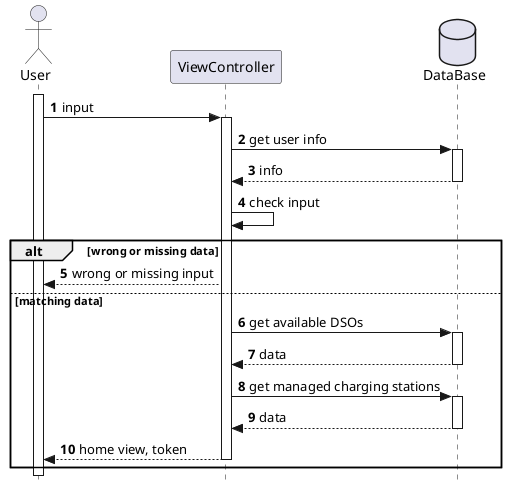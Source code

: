 @startuml login

skinparam style strictuml
autonumber

actor User as u
participant ViewController as sys
database DataBase as db

activate u
u -> sys : input
activate sys

sys -> db : get user info
activate db
db --> sys : info
deactivate db
sys -> sys: check input


alt wrong or missing data
    sys --> u: wrong or missing input
else matching data
    sys -> db : get available DSOs
    activate db
    db --> sys : data
    deactivate db
    sys -> db : get managed charging stations
    activate db
    db --> sys : data
    deactivate db
    sys --> u: home view, token
    deactivate sys
end


@enduml
